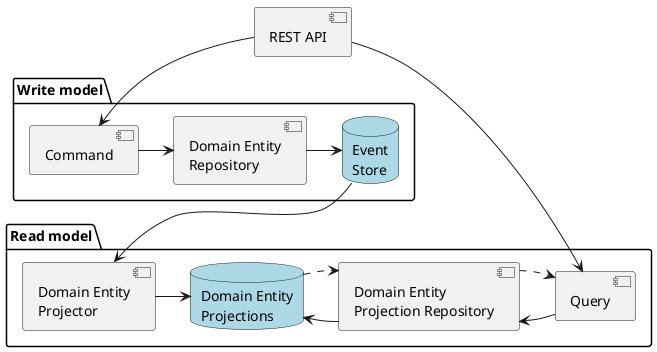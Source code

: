 @startuml

component rest_api as "REST API"

package "Write model" {
  database event_store as "Event\nStore" #Lightblue
  [Command] -> [Domain Entity\nRepository]
  [Domain Entity\nRepository] -> event_store
}

package "Read model" {
  database entity_projections as "Domain Entity\nProjections" #Lightblue

  [Query] -> [Domain Entity\nProjection Repository]
  [Domain Entity\nProjection Repository] .> [Query]

  [Domain Entity\nProjection Repository] -> entity_projections
  entity_projections .> [Domain Entity\nProjection Repository]

  event_store -d-> [Domain Entity\nProjector]

  [Domain Entity\nProjector] -> entity_projections
}

rest_api --> [Command]
rest_api --> [Query]

@enduml
